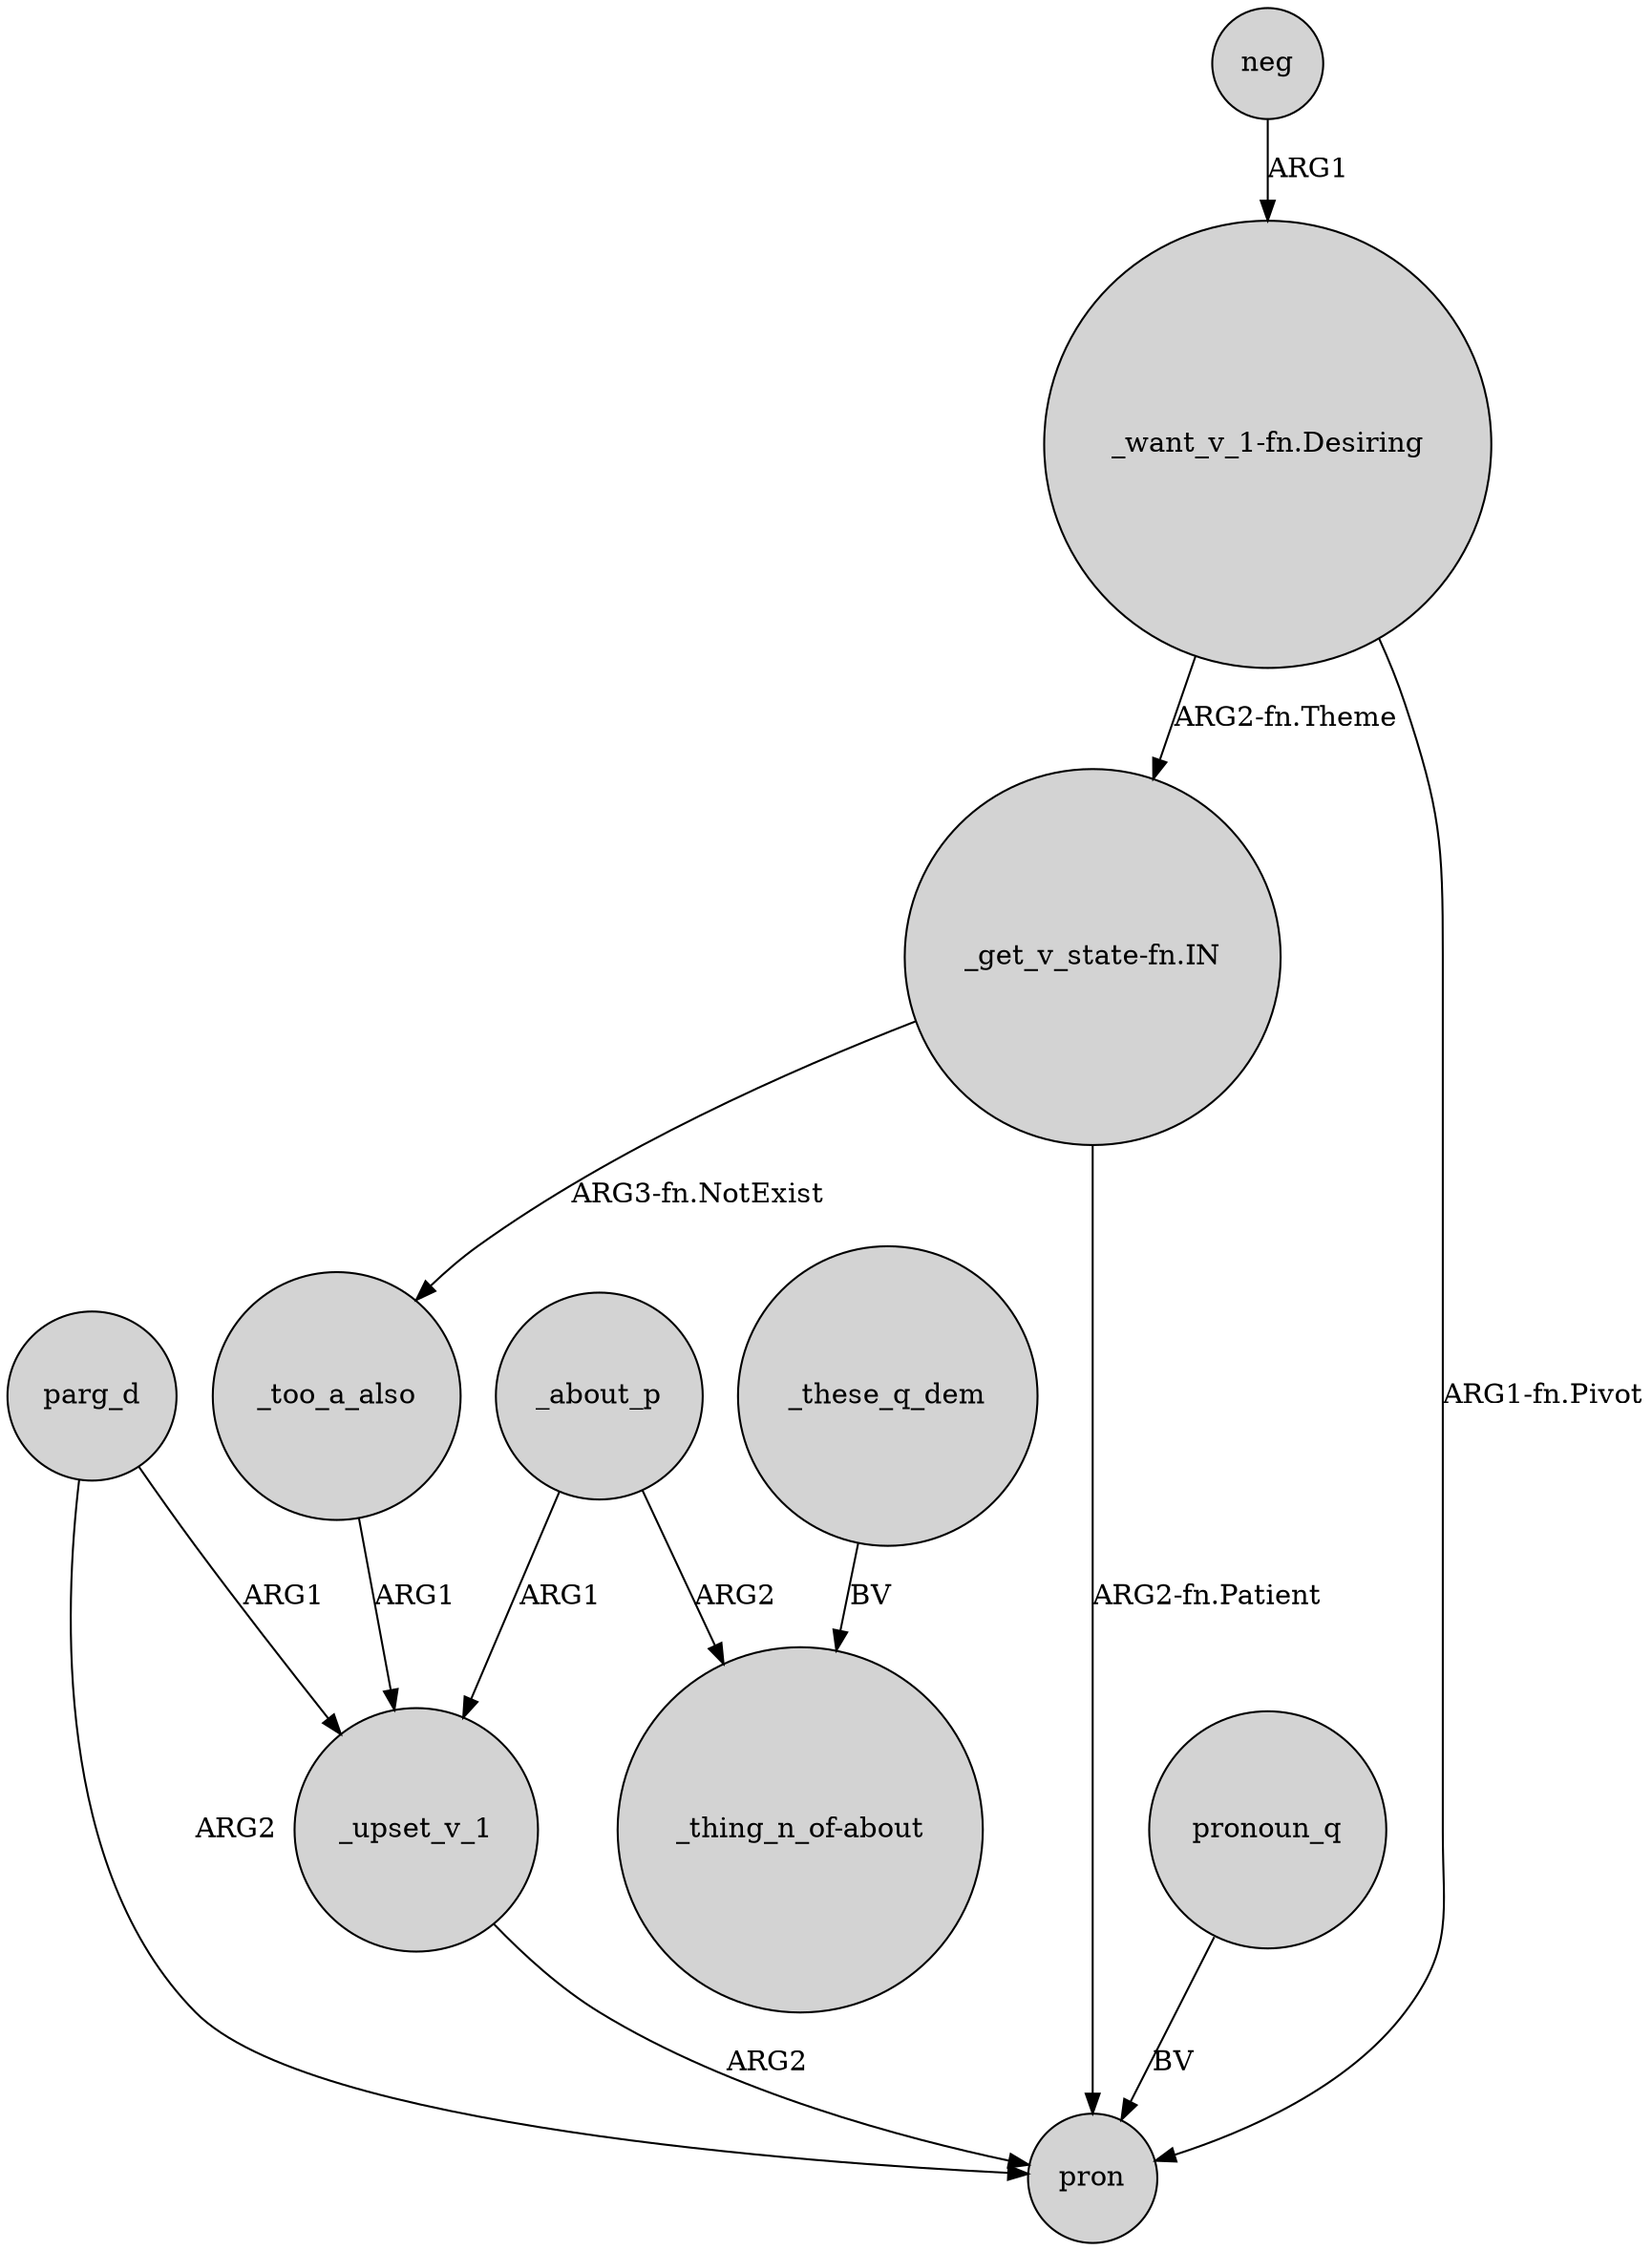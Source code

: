 digraph {
	node [shape=circle style=filled]
	parg_d -> _upset_v_1 [label=ARG1]
	"_want_v_1-fn.Desiring" -> pron [label="ARG1-fn.Pivot"]
	_about_p -> "_thing_n_of-about" [label=ARG2]
	_about_p -> _upset_v_1 [label=ARG1]
	_upset_v_1 -> pron [label=ARG2]
	"_get_v_state-fn.IN" -> _too_a_also [label="ARG3-fn.NotExist"]
	"_get_v_state-fn.IN" -> pron [label="ARG2-fn.Patient"]
	_too_a_also -> _upset_v_1 [label=ARG1]
	"_want_v_1-fn.Desiring" -> "_get_v_state-fn.IN" [label="ARG2-fn.Theme"]
	neg -> "_want_v_1-fn.Desiring" [label=ARG1]
	parg_d -> pron [label=ARG2]
	_these_q_dem -> "_thing_n_of-about" [label=BV]
	pronoun_q -> pron [label=BV]
}
